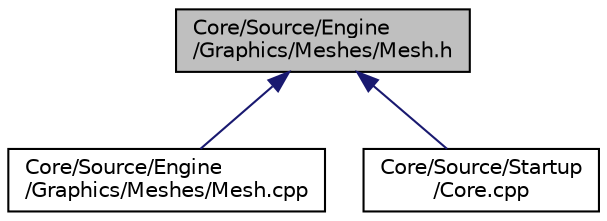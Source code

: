 digraph "Core/Source/Engine/Graphics/Meshes/Mesh.h"
{
  edge [fontname="Helvetica",fontsize="10",labelfontname="Helvetica",labelfontsize="10"];
  node [fontname="Helvetica",fontsize="10",shape=record];
  Node1 [label="Core/Source/Engine\l/Graphics/Meshes/Mesh.h",height=0.2,width=0.4,color="black", fillcolor="grey75", style="filled", fontcolor="black"];
  Node1 -> Node2 [dir="back",color="midnightblue",fontsize="10",style="solid",fontname="Helvetica"];
  Node2 [label="Core/Source/Engine\l/Graphics/Meshes/Mesh.cpp",height=0.2,width=0.4,color="black", fillcolor="white", style="filled",URL="$_mesh_8cpp.html"];
  Node1 -> Node3 [dir="back",color="midnightblue",fontsize="10",style="solid",fontname="Helvetica"];
  Node3 [label="Core/Source/Startup\l/Core.cpp",height=0.2,width=0.4,color="black", fillcolor="white", style="filled",URL="$_core_8cpp.html"];
}
